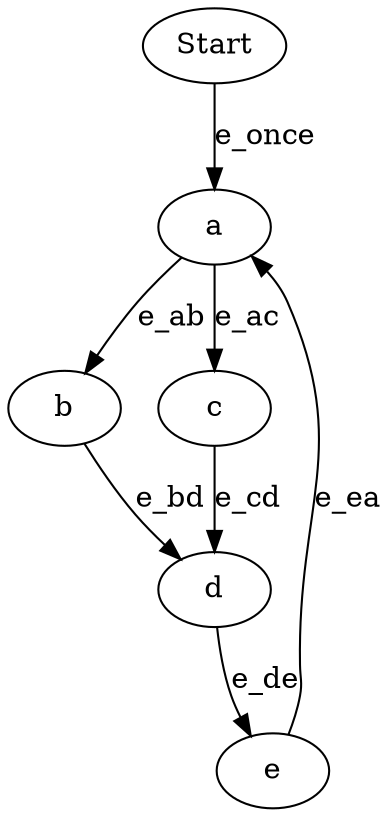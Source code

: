 digraph odd {
  Start -> a [label="e_once"];
  a -> b [label="e_ab"];
  a -> c [label="e_ac"];
  b -> d [label="e_bd"];
  c -> d [label="e_cd"];
  d -> e [label="e_de"];
  e -> a [label="e_ea"];
}
